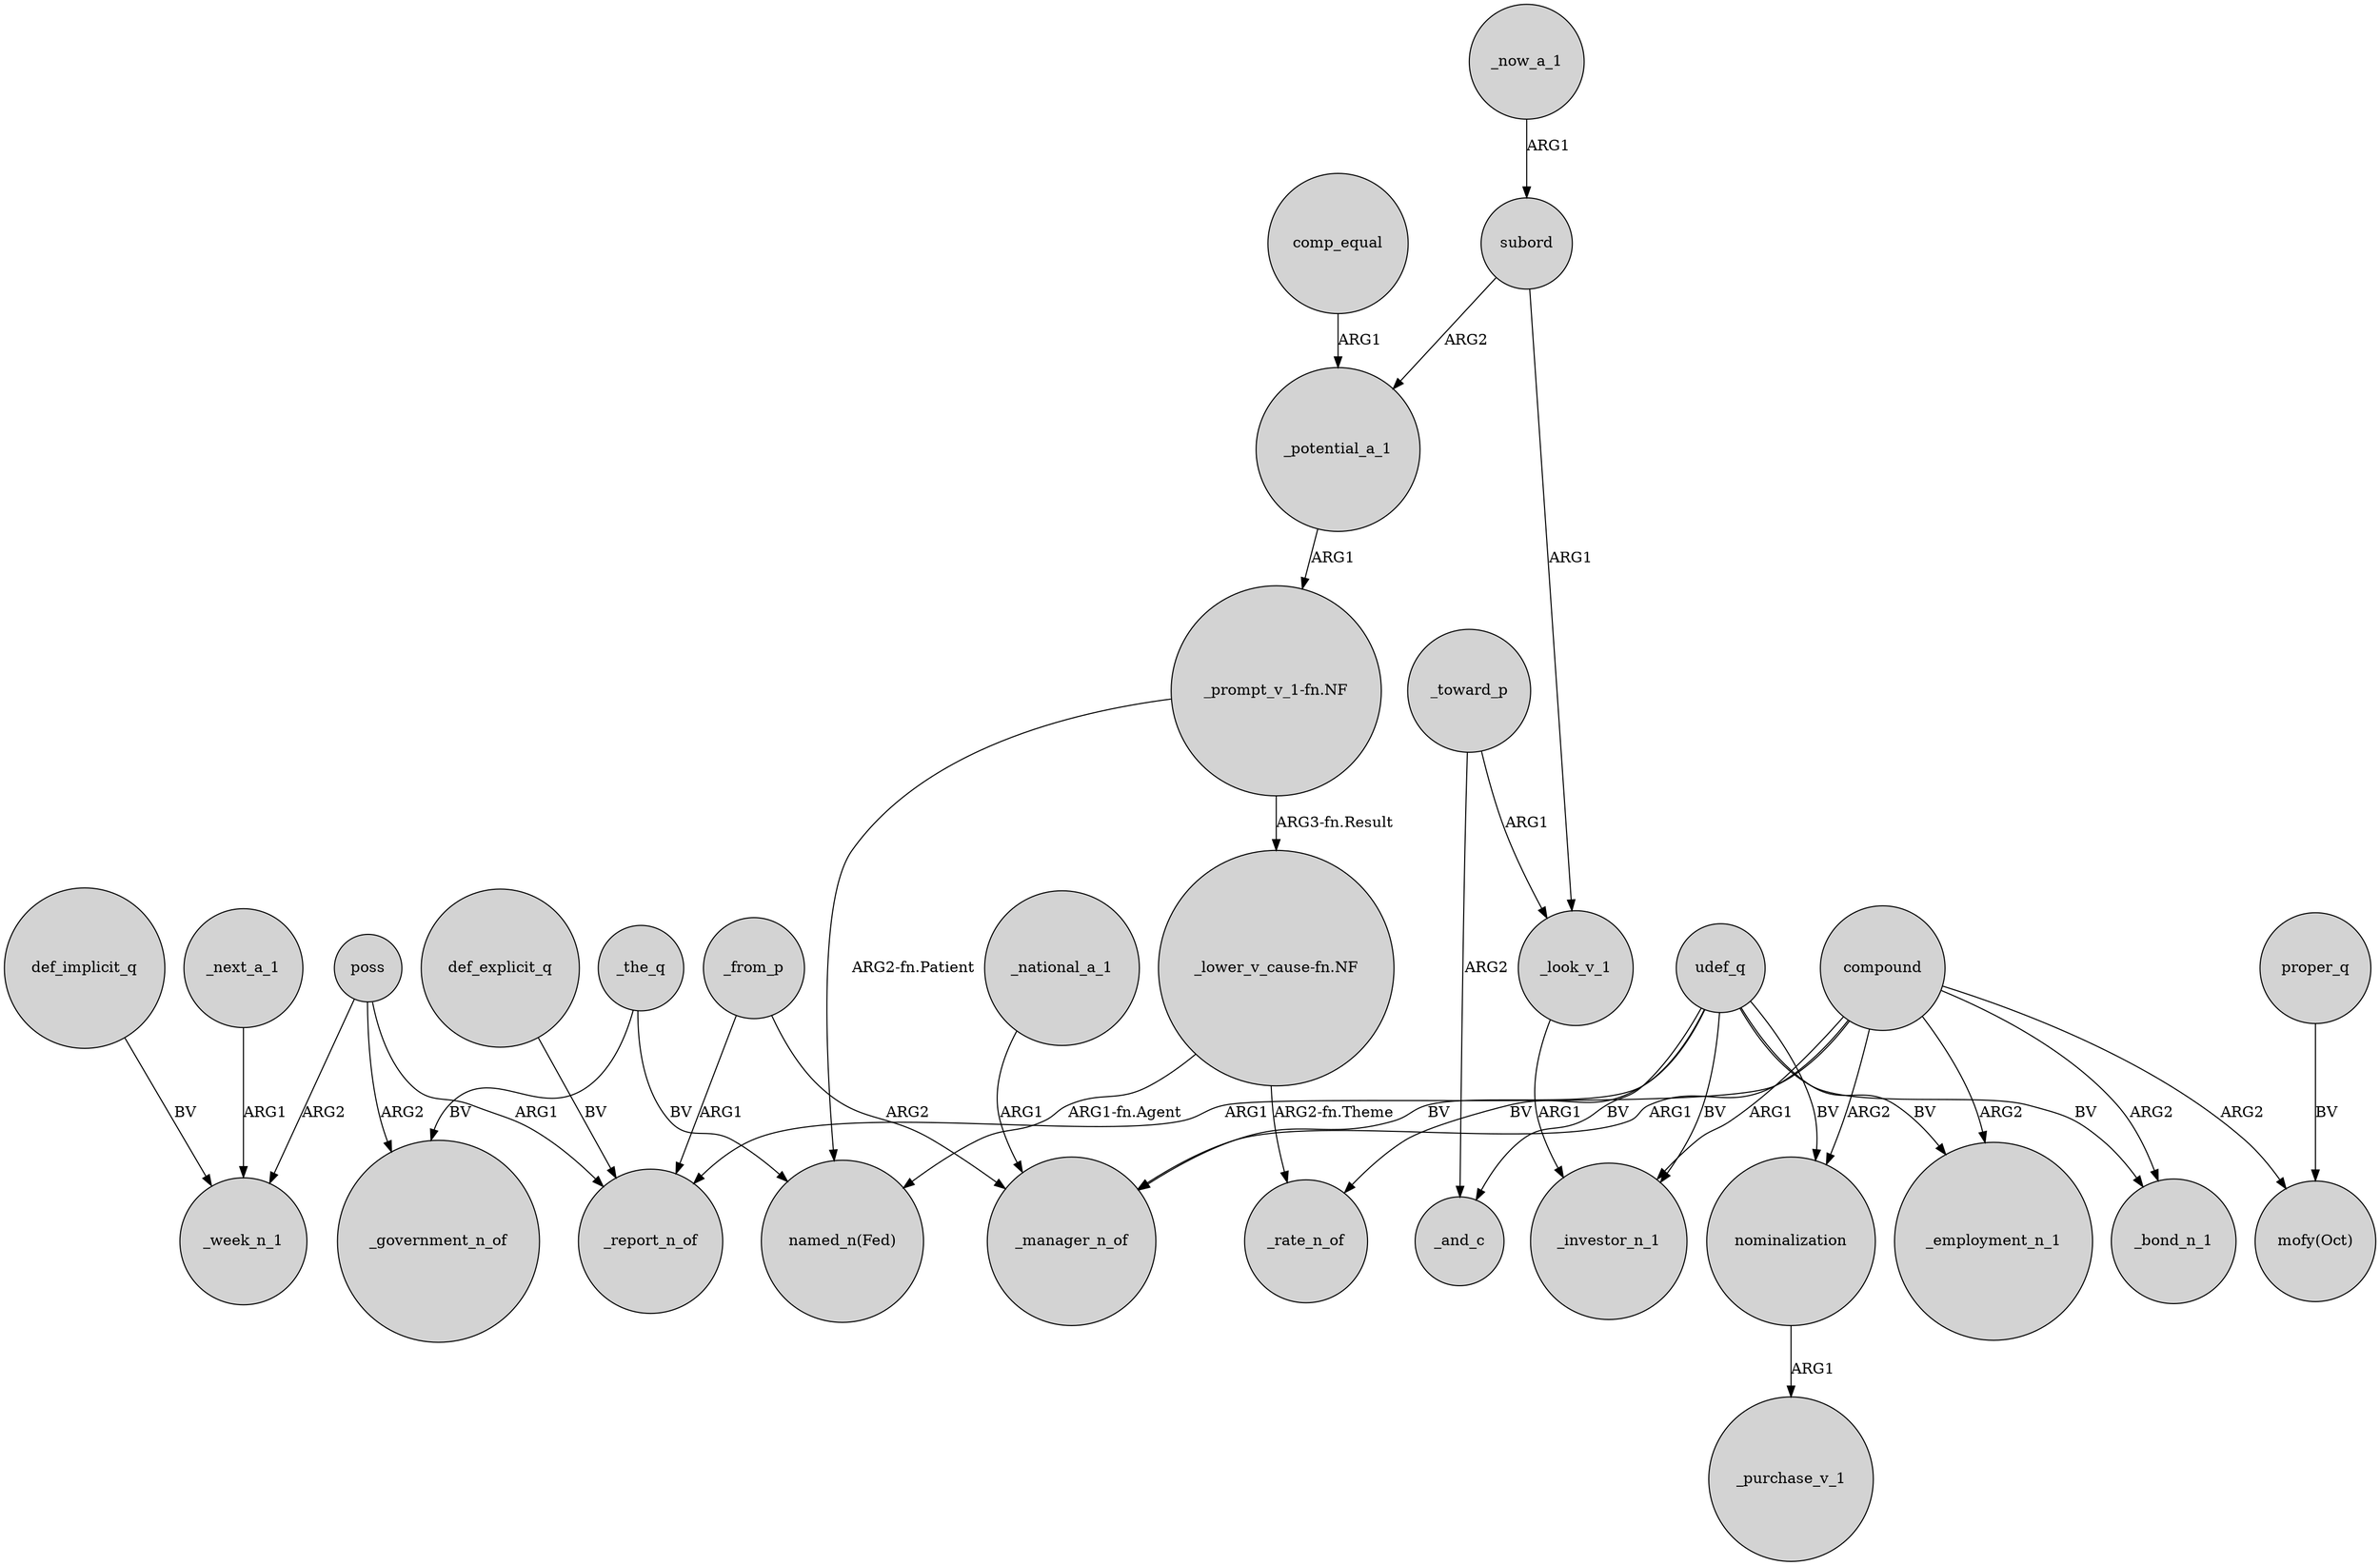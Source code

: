 digraph {
	node [shape=circle style=filled]
	_look_v_1 -> _investor_n_1 [label=ARG1]
	_toward_p -> _look_v_1 [label=ARG1]
	compound -> _report_n_of [label=ARG1]
	compound -> _manager_n_of [label=ARG1]
	_the_q -> "named_n(Fed)" [label=BV]
	"_lower_v_cause-fn.NF" -> _rate_n_of [label="ARG2-fn.Theme"]
	def_implicit_q -> _week_n_1 [label=BV]
	subord -> _look_v_1 [label=ARG1]
	udef_q -> _employment_n_1 [label=BV]
	udef_q -> _investor_n_1 [label=BV]
	poss -> _report_n_of [label=ARG1]
	_from_p -> _manager_n_of [label=ARG2]
	"_prompt_v_1-fn.NF" -> "_lower_v_cause-fn.NF" [label="ARG3-fn.Result"]
	nominalization -> _purchase_v_1 [label=ARG1]
	_potential_a_1 -> "_prompt_v_1-fn.NF" [label=ARG1]
	_now_a_1 -> subord [label=ARG1]
	proper_q -> "mofy(Oct)" [label=BV]
	compound -> nominalization [label=ARG2]
	udef_q -> _rate_n_of [label=BV]
	_toward_p -> _and_c [label=ARG2]
	poss -> _week_n_1 [label=ARG2]
	subord -> _potential_a_1 [label=ARG2]
	udef_q -> _bond_n_1 [label=BV]
	_from_p -> _report_n_of [label=ARG1]
	comp_equal -> _potential_a_1 [label=ARG1]
	"_prompt_v_1-fn.NF" -> "named_n(Fed)" [label="ARG2-fn.Patient"]
	compound -> _investor_n_1 [label=ARG1]
	udef_q -> nominalization [label=BV]
	udef_q -> _manager_n_of [label=BV]
	compound -> _bond_n_1 [label=ARG2]
	_next_a_1 -> _week_n_1 [label=ARG1]
	_the_q -> _government_n_of [label=BV]
	_national_a_1 -> _manager_n_of [label=ARG1]
	compound -> "mofy(Oct)" [label=ARG2]
	compound -> _employment_n_1 [label=ARG2]
	"_lower_v_cause-fn.NF" -> "named_n(Fed)" [label="ARG1-fn.Agent"]
	udef_q -> _and_c [label=BV]
	poss -> _government_n_of [label=ARG2]
	def_explicit_q -> _report_n_of [label=BV]
}
